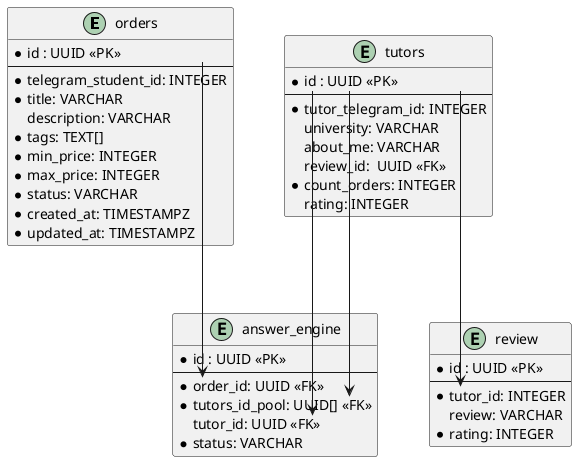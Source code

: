 @startuml er-diagram

skinparam linetype ortho

entity "orders" as orders_table {
  *id : UUID <<PK>>
  --
  *telegram_student_id: INTEGER
  *title: VARCHAR
  description: VARCHAR
  *tags: TEXT[]
  *min_price: INTEGER
  *max_price: INTEGER
  *status: VARCHAR
  *created_at: TIMESTAMPZ
  *updated_at: TIMESTAMPZ
}

entity "tutors" as tutors_table {
  *id : UUID <<PK>>
  --
  *tutor_telegram_id: INTEGER
  university: VARCHAR
  about_me: VARCHAR
  review_id:  UUID <<FK>>
  *count_orders: INTEGER
  rating: INTEGER
}

entity "answer_engine" as answer_engine_table {
  *id : UUID <<PK>>
  --
  *order_id: UUID <<FK>>
  *tutors_id_pool: UUID[] <<FK>>
  tutor_id: UUID <<FK>>
  *status: VARCHAR
}

entity "review" as review_table {
  *id : UUID <<PK>>
  --
  *tutor_id: INTEGER
  review: VARCHAR
  *rating: INTEGER
}

' Relationships
orders_table::id --> answer_engine_table::order_id
tutors_table::id --> answer_engine_table::tutor_id
tutors_table::id --> answer_engine_table::tutors_id_pool
tutors_table::id --> review_table::tutor_id
@enduml